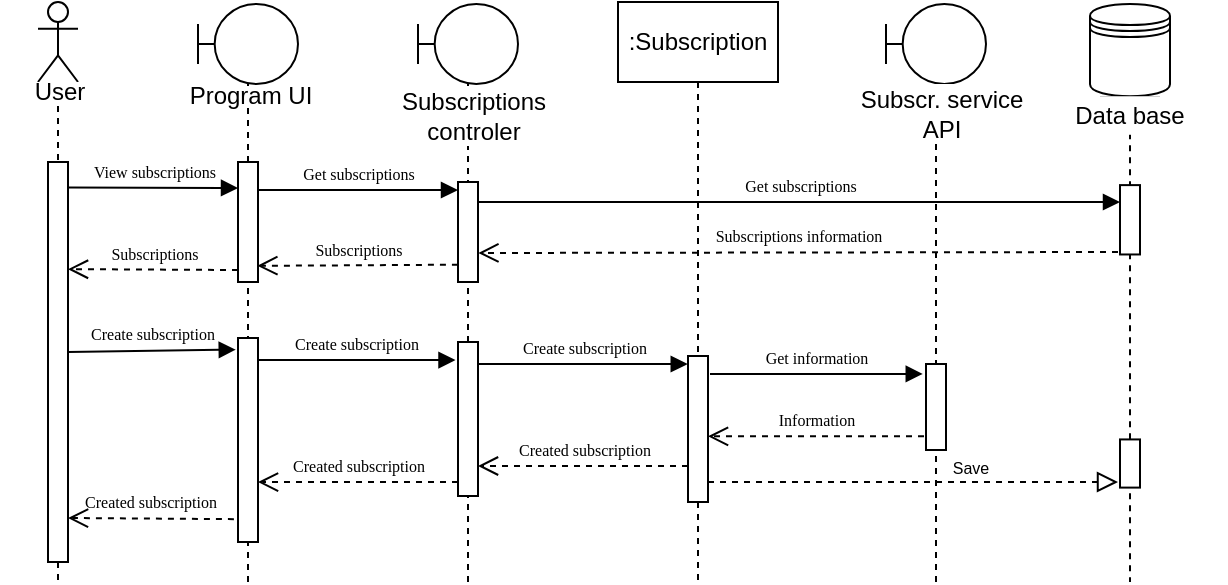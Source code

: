 <mxfile version="28.2.5">
  <diagram name="Page-1" id="13e1069c-82ec-6db2-03f1-153e76fe0fe0">
    <mxGraphModel dx="1026" dy="516" grid="1" gridSize="10" guides="1" tooltips="1" connect="1" arrows="1" fold="1" page="1" pageScale="1" pageWidth="1100" pageHeight="850" background="none" math="0" shadow="0">
      <root>
        <mxCell id="0" />
        <mxCell id="1" parent="0" />
        <mxCell id="xBRc_azxMmzetBMspsoA-3" value="" style="shape=umlLifeline;perimeter=lifelinePerimeter;whiteSpace=wrap;html=1;container=1;dropTarget=0;collapsible=0;recursiveResize=0;outlineConnect=0;portConstraint=eastwest;newEdgeStyle={&quot;curved&quot;:0,&quot;rounded&quot;:0};participant=umlActor;size=40;" parent="1" vertex="1">
          <mxGeometry x="170" y="80" width="20" height="290" as="geometry" />
        </mxCell>
        <mxCell id="xBRc_azxMmzetBMspsoA-4" value=":Subscription" style="shape=umlLifeline;perimeter=lifelinePerimeter;whiteSpace=wrap;html=1;container=1;dropTarget=0;collapsible=0;recursiveResize=0;outlineConnect=0;portConstraint=eastwest;newEdgeStyle={&quot;curved&quot;:0,&quot;rounded&quot;:0};" parent="1" vertex="1">
          <mxGeometry x="460" y="80" width="80" height="290" as="geometry" />
        </mxCell>
        <mxCell id="xBRc_azxMmzetBMspsoA-7" value="" style="shape=umlLifeline;perimeter=lifelinePerimeter;whiteSpace=wrap;html=1;container=1;dropTarget=0;collapsible=0;recursiveResize=0;outlineConnect=0;portConstraint=eastwest;newEdgeStyle={&quot;curved&quot;:0,&quot;rounded&quot;:0};participant=umlBoundary;" parent="1" vertex="1">
          <mxGeometry x="250" y="81" width="50" height="289" as="geometry" />
        </mxCell>
        <mxCell id="xBRc_azxMmzetBMspsoA-10" value="" style="group" parent="1" vertex="1" connectable="0">
          <mxGeometry x="696" y="81" width="68" height="289" as="geometry" />
        </mxCell>
        <mxCell id="xBRc_azxMmzetBMspsoA-9" value="" style="shape=umlLifeline;perimeter=lifelinePerimeter;whiteSpace=wrap;html=1;container=1;dropTarget=0;collapsible=0;recursiveResize=0;outlineConnect=0;portConstraint=eastwest;newEdgeStyle={&quot;curved&quot;:0,&quot;rounded&quot;:0};participant=umlEntity;movable=1;resizable=1;rotatable=1;deletable=1;editable=1;locked=0;connectable=1;" parent="xBRc_azxMmzetBMspsoA-10" vertex="1">
          <mxGeometry y="6.59" width="40" height="282.41" as="geometry" />
        </mxCell>
        <mxCell id="xBRc_azxMmzetBMspsoA-8" value="" style="shape=datastore;whiteSpace=wrap;html=1;movable=1;resizable=1;rotatable=1;deletable=1;editable=1;locked=0;connectable=1;" parent="xBRc_azxMmzetBMspsoA-10" vertex="1">
          <mxGeometry width="40" height="46.127" as="geometry" />
        </mxCell>
        <mxCell id="xBRc_azxMmzetBMspsoA-20" value="Data base" style="html=1;whiteSpace=wrap;strokeColor=none;" parent="xBRc_azxMmzetBMspsoA-10" vertex="1">
          <mxGeometry x="-28" y="46.124" width="96" height="19.267" as="geometry" />
        </mxCell>
        <mxCell id="xBRc_azxMmzetBMspsoA-28" value="" style="html=1;points=[];perimeter=orthogonalPerimeter;rounded=0;shadow=0;comic=0;labelBackgroundColor=none;strokeWidth=1;fontFamily=Verdana;fontSize=12;align=center;" parent="xBRc_azxMmzetBMspsoA-10" vertex="1">
          <mxGeometry x="15" y="90.553" width="10" height="34.68" as="geometry" />
        </mxCell>
        <mxCell id="xBRc_azxMmzetBMspsoA-47" value="" style="html=1;points=[];perimeter=orthogonalPerimeter;rounded=0;shadow=0;comic=0;labelBackgroundColor=none;strokeWidth=1;fontFamily=Verdana;fontSize=12;align=center;" parent="xBRc_azxMmzetBMspsoA-10" vertex="1">
          <mxGeometry x="15" y="217.713" width="10" height="24.083" as="geometry" />
        </mxCell>
        <mxCell id="xBRc_azxMmzetBMspsoA-11" value="" style="shape=umlLifeline;perimeter=lifelinePerimeter;whiteSpace=wrap;html=1;container=1;dropTarget=0;collapsible=0;recursiveResize=0;outlineConnect=0;portConstraint=eastwest;newEdgeStyle={&quot;curved&quot;:0,&quot;rounded&quot;:0};participant=umlBoundary;" parent="1" vertex="1">
          <mxGeometry x="360" y="81" width="50" height="289" as="geometry" />
        </mxCell>
        <mxCell id="xBRc_azxMmzetBMspsoA-12" value="" style="shape=umlLifeline;perimeter=lifelinePerimeter;whiteSpace=wrap;html=1;container=1;dropTarget=0;collapsible=0;recursiveResize=0;outlineConnect=0;portConstraint=eastwest;newEdgeStyle={&quot;curved&quot;:0,&quot;rounded&quot;:0};participant=umlBoundary;" parent="1" vertex="1">
          <mxGeometry x="594" y="81" width="50" height="289" as="geometry" />
        </mxCell>
        <mxCell id="xBRc_azxMmzetBMspsoA-16" value="User" style="html=1;whiteSpace=wrap;strokeColor=none;" parent="1" vertex="1">
          <mxGeometry x="151" y="120" width="60" height="10" as="geometry" />
        </mxCell>
        <mxCell id="xBRc_azxMmzetBMspsoA-17" value="Program UI" style="html=1;whiteSpace=wrap;strokeColor=none;" parent="1" vertex="1">
          <mxGeometry x="244" y="122" width="65" height="10" as="geometry" />
        </mxCell>
        <mxCell id="xBRc_azxMmzetBMspsoA-18" value="Subscriptions controler" style="html=1;whiteSpace=wrap;strokeColor=none;" parent="1" vertex="1">
          <mxGeometry x="358" y="122" width="60" height="30" as="geometry" />
        </mxCell>
        <mxCell id="xBRc_azxMmzetBMspsoA-19" value="Subscr. service&lt;div&gt;API&lt;/div&gt;" style="html=1;whiteSpace=wrap;strokeColor=none;" parent="1" vertex="1">
          <mxGeometry x="574" y="121" width="96" height="30" as="geometry" />
        </mxCell>
        <mxCell id="xBRc_azxMmzetBMspsoA-21" value="" style="html=1;points=[];perimeter=orthogonalPerimeter;rounded=0;shadow=0;comic=0;labelBackgroundColor=none;strokeWidth=1;fontFamily=Verdana;fontSize=12;align=center;" parent="1" vertex="1">
          <mxGeometry x="175" y="160" width="10" height="200" as="geometry" />
        </mxCell>
        <mxCell id="xBRc_azxMmzetBMspsoA-22" value="" style="html=1;points=[];perimeter=orthogonalPerimeter;rounded=0;shadow=0;comic=0;labelBackgroundColor=none;strokeWidth=1;fontFamily=Verdana;fontSize=12;align=center;" parent="1" vertex="1">
          <mxGeometry x="270" y="160" width="10" height="60" as="geometry" />
        </mxCell>
        <mxCell id="xBRc_azxMmzetBMspsoA-23" value="&lt;span style=&quot;font-size: 8px;&quot;&gt;View subscriptions&lt;/span&gt;" style="html=1;verticalAlign=bottom;endArrow=block;labelBackgroundColor=none;fontFamily=Verdana;fontSize=12;" parent="1" edge="1">
          <mxGeometry relative="1" as="geometry">
            <mxPoint x="185.285" y="172.78" as="sourcePoint" />
            <mxPoint x="270" y="173" as="targetPoint" />
          </mxGeometry>
        </mxCell>
        <mxCell id="xBRc_azxMmzetBMspsoA-25" value="&lt;span style=&quot;font-size: 8px;&quot;&gt;Get subscriptions&lt;/span&gt;" style="html=1;verticalAlign=bottom;endArrow=block;labelBackgroundColor=none;fontFamily=Verdana;fontSize=12;exitX=0.913;exitY=0.223;exitDx=0;exitDy=0;exitPerimeter=0;" parent="1" edge="1">
          <mxGeometry relative="1" as="geometry">
            <mxPoint x="280" y="174" as="sourcePoint" />
            <mxPoint x="380" y="174" as="targetPoint" />
          </mxGeometry>
        </mxCell>
        <mxCell id="xBRc_azxMmzetBMspsoA-26" value="" style="html=1;points=[];perimeter=orthogonalPerimeter;rounded=0;shadow=0;comic=0;labelBackgroundColor=none;strokeWidth=1;fontFamily=Verdana;fontSize=12;align=center;" parent="1" vertex="1">
          <mxGeometry x="380" y="170" width="10" height="50" as="geometry" />
        </mxCell>
        <mxCell id="xBRc_azxMmzetBMspsoA-30" value="&lt;span style=&quot;font-size: 8px;&quot;&gt;Get subscriptions&lt;/span&gt;" style="html=1;verticalAlign=bottom;endArrow=block;labelBackgroundColor=none;fontFamily=Verdana;fontSize=12;exitX=0.913;exitY=0.223;exitDx=0;exitDy=0;exitPerimeter=0;" parent="1" edge="1">
          <mxGeometry relative="1" as="geometry">
            <mxPoint x="390" y="180" as="sourcePoint" />
            <mxPoint x="711" y="180" as="targetPoint" />
          </mxGeometry>
        </mxCell>
        <mxCell id="xBRc_azxMmzetBMspsoA-31" value="&lt;font style=&quot;font-size: 8px;&quot;&gt;Subscriptions information&lt;/font&gt;" style="html=1;verticalAlign=bottom;endArrow=open;dashed=1;endSize=8;labelBackgroundColor=none;fontFamily=Verdana;fontSize=12;entryX=1.019;entryY=0.61;entryDx=0;entryDy=0;entryPerimeter=0;" parent="1" edge="1">
          <mxGeometry relative="1" as="geometry">
            <mxPoint x="390.19" y="205.5" as="targetPoint" />
            <mxPoint x="710" y="205" as="sourcePoint" />
          </mxGeometry>
        </mxCell>
        <mxCell id="xBRc_azxMmzetBMspsoA-32" value="&lt;font style=&quot;font-size: 8px;&quot;&gt;Subscriptions&lt;/font&gt;" style="html=1;verticalAlign=bottom;endArrow=open;dashed=1;endSize=8;labelBackgroundColor=none;fontFamily=Verdana;fontSize=12;entryX=0.967;entryY=0.782;entryDx=0;entryDy=0;entryPerimeter=0;exitX=-0.004;exitY=0.727;exitDx=0;exitDy=0;exitPerimeter=0;" parent="1" edge="1">
          <mxGeometry relative="1" as="geometry">
            <mxPoint x="279.67" y="211.92" as="targetPoint" />
            <mxPoint x="379.96" y="211.35" as="sourcePoint" />
          </mxGeometry>
        </mxCell>
        <mxCell id="xBRc_azxMmzetBMspsoA-33" value="&lt;font style=&quot;font-size: 8px;&quot;&gt;Subscriptions&lt;/font&gt;" style="html=1;verticalAlign=bottom;endArrow=open;dashed=1;endSize=8;labelBackgroundColor=none;fontFamily=Verdana;fontSize=12;entryX=0.967;entryY=0.782;entryDx=0;entryDy=0;entryPerimeter=0;" parent="1" edge="1">
          <mxGeometry relative="1" as="geometry">
            <mxPoint x="185" y="213.57" as="targetPoint" />
            <mxPoint x="270" y="214" as="sourcePoint" />
          </mxGeometry>
        </mxCell>
        <mxCell id="xBRc_azxMmzetBMspsoA-34" value="" style="html=1;points=[];perimeter=orthogonalPerimeter;rounded=0;shadow=0;comic=0;labelBackgroundColor=none;strokeWidth=1;fontFamily=Verdana;fontSize=12;align=center;" parent="1" vertex="1">
          <mxGeometry x="270" y="248" width="10" height="102" as="geometry" />
        </mxCell>
        <mxCell id="xBRc_azxMmzetBMspsoA-35" value="&lt;span style=&quot;font-size: 8px;&quot;&gt;Create subscription&lt;/span&gt;" style="html=1;verticalAlign=bottom;endArrow=block;labelBackgroundColor=none;fontFamily=Verdana;fontSize=12;entryX=-0.112;entryY=0.057;entryDx=0;entryDy=0;entryPerimeter=0;" parent="1" target="xBRc_azxMmzetBMspsoA-34" edge="1">
          <mxGeometry relative="1" as="geometry">
            <mxPoint x="185" y="255" as="sourcePoint" />
            <mxPoint x="245" y="248" as="targetPoint" />
          </mxGeometry>
        </mxCell>
        <mxCell id="xBRc_azxMmzetBMspsoA-36" value="&lt;span style=&quot;font-size: 8px;&quot;&gt;Create subscription&lt;/span&gt;" style="html=1;verticalAlign=bottom;endArrow=block;labelBackgroundColor=none;fontFamily=Verdana;fontSize=12;entryX=-0.125;entryY=0.117;entryDx=0;entryDy=0;entryPerimeter=0;" parent="1" target="xBRc_azxMmzetBMspsoA-37" edge="1">
          <mxGeometry relative="1" as="geometry">
            <mxPoint x="280" y="259" as="sourcePoint" />
            <mxPoint x="379" y="260" as="targetPoint" />
          </mxGeometry>
        </mxCell>
        <mxCell id="xBRc_azxMmzetBMspsoA-37" value="" style="html=1;points=[];perimeter=orthogonalPerimeter;rounded=0;shadow=0;comic=0;labelBackgroundColor=none;strokeWidth=1;fontFamily=Verdana;fontSize=12;align=center;" parent="1" vertex="1">
          <mxGeometry x="380" y="250" width="10" height="77" as="geometry" />
        </mxCell>
        <mxCell id="xBRc_azxMmzetBMspsoA-38" value="" style="html=1;points=[];perimeter=orthogonalPerimeter;rounded=0;shadow=0;comic=0;labelBackgroundColor=none;strokeWidth=1;fontFamily=Verdana;fontSize=12;align=center;" parent="1" vertex="1">
          <mxGeometry x="495" y="257" width="10" height="73" as="geometry" />
        </mxCell>
        <mxCell id="xBRc_azxMmzetBMspsoA-39" value="&lt;span style=&quot;font-size: 8px;&quot;&gt;Create subscription&lt;/span&gt;" style="html=1;verticalAlign=bottom;endArrow=block;labelBackgroundColor=none;fontFamily=Verdana;fontSize=12;" parent="1" edge="1">
          <mxGeometry relative="1" as="geometry">
            <mxPoint x="390" y="261" as="sourcePoint" />
            <mxPoint x="494.88" y="261" as="targetPoint" />
          </mxGeometry>
        </mxCell>
        <mxCell id="xBRc_azxMmzetBMspsoA-40" value="" style="html=1;points=[];perimeter=orthogonalPerimeter;rounded=0;shadow=0;comic=0;labelBackgroundColor=none;strokeWidth=1;fontFamily=Verdana;fontSize=12;align=center;" parent="1" vertex="1">
          <mxGeometry x="614" y="261" width="10" height="43" as="geometry" />
        </mxCell>
        <mxCell id="xBRc_azxMmzetBMspsoA-41" value="" style="endArrow=block;dashed=1;endFill=0;endSize=8;html=1;rounded=0;" parent="1" edge="1">
          <mxGeometry width="160" relative="1" as="geometry">
            <mxPoint x="505" y="320" as="sourcePoint" />
            <mxPoint x="710" y="320" as="targetPoint" />
          </mxGeometry>
        </mxCell>
        <mxCell id="xBRc_azxMmzetBMspsoA-43" value="&lt;span style=&quot;font-size: 8px;&quot;&gt;Get information&lt;/span&gt;" style="html=1;verticalAlign=bottom;endArrow=block;labelBackgroundColor=none;fontFamily=Verdana;fontSize=12;entryX=-0.162;entryY=0.116;entryDx=0;entryDy=0;entryPerimeter=0;" parent="1" target="xBRc_azxMmzetBMspsoA-40" edge="1">
          <mxGeometry relative="1" as="geometry">
            <mxPoint x="506" y="266" as="sourcePoint" />
            <mxPoint x="611" y="267" as="targetPoint" />
          </mxGeometry>
        </mxCell>
        <mxCell id="xBRc_azxMmzetBMspsoA-44" value="&lt;span style=&quot;font-size: 8px;&quot;&gt;Information&lt;/span&gt;" style="html=1;verticalAlign=bottom;endArrow=open;dashed=1;endSize=8;labelBackgroundColor=none;fontFamily=Verdana;fontSize=12;exitX=-0.004;exitY=0.727;exitDx=0;exitDy=0;exitPerimeter=0;" parent="1" target="xBRc_azxMmzetBMspsoA-38" edge="1">
          <mxGeometry relative="1" as="geometry">
            <mxPoint x="512.71" y="297.74" as="targetPoint" />
            <mxPoint x="613" y="297.17" as="sourcePoint" />
            <mxPoint as="offset" />
          </mxGeometry>
        </mxCell>
        <mxCell id="xBRc_azxMmzetBMspsoA-48" value="&lt;font style=&quot;font-size: 8px;&quot;&gt;Save&lt;/font&gt;" style="text;html=1;align=center;verticalAlign=middle;resizable=0;points=[];autosize=1;strokeColor=none;fillColor=none;" parent="1" vertex="1">
          <mxGeometry x="616" y="297" width="40" height="30" as="geometry" />
        </mxCell>
        <mxCell id="xBRc_azxMmzetBMspsoA-50" value="&lt;span style=&quot;font-size: 8px;&quot;&gt;Created subscription&lt;/span&gt;" style="html=1;verticalAlign=bottom;endArrow=open;dashed=1;endSize=8;labelBackgroundColor=none;fontFamily=Verdana;fontSize=12;exitX=-0.004;exitY=0.727;exitDx=0;exitDy=0;exitPerimeter=0;" parent="1" edge="1">
          <mxGeometry relative="1" as="geometry">
            <mxPoint x="390" y="312" as="targetPoint" />
            <mxPoint x="495" y="311.97" as="sourcePoint" />
            <mxPoint as="offset" />
          </mxGeometry>
        </mxCell>
        <mxCell id="xBRc_azxMmzetBMspsoA-51" value="&lt;span style=&quot;font-size: 8px;&quot;&gt;&amp;nbsp;&lt;/span&gt;&lt;div&gt;&lt;span style=&quot;font-size: 8px;&quot;&gt;Created subscription&lt;/span&gt;&lt;/div&gt;" style="html=1;verticalAlign=bottom;endArrow=open;dashed=1;endSize=8;labelBackgroundColor=none;fontFamily=Verdana;fontSize=12;" parent="1" edge="1">
          <mxGeometry relative="1" as="geometry">
            <mxPoint x="280" y="320.03" as="targetPoint" />
            <mxPoint x="380" y="320" as="sourcePoint" />
            <mxPoint as="offset" />
          </mxGeometry>
        </mxCell>
        <mxCell id="xBRc_azxMmzetBMspsoA-52" value="&lt;span style=&quot;font-size: 8px;&quot;&gt;&amp;nbsp;&lt;/span&gt;&lt;div&gt;&lt;span style=&quot;font-size: 8px;&quot;&gt;Created subscription&lt;/span&gt;&lt;/div&gt;" style="html=1;verticalAlign=bottom;endArrow=open;dashed=1;endSize=8;labelBackgroundColor=none;fontFamily=Verdana;fontSize=12;exitX=-0.204;exitY=0.888;exitDx=0;exitDy=0;exitPerimeter=0;" parent="1" source="xBRc_azxMmzetBMspsoA-34" edge="1">
          <mxGeometry relative="1" as="geometry">
            <mxPoint x="185" y="338" as="targetPoint" />
            <mxPoint x="264.53" y="338.414" as="sourcePoint" />
            <mxPoint as="offset" />
          </mxGeometry>
        </mxCell>
      </root>
    </mxGraphModel>
  </diagram>
</mxfile>
